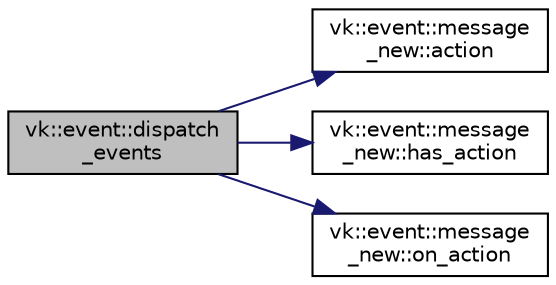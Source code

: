 digraph "vk::event::dispatch_events"
{
 // LATEX_PDF_SIZE
  edge [fontname="Helvetica",fontsize="10",labelfontname="Helvetica",labelfontsize="10"];
  node [fontname="Helvetica",fontsize="10",shape=record];
  rankdir="LR";
  Node1 [label="vk::event::dispatch\l_events",height=0.2,width=0.4,color="black", fillcolor="grey75", style="filled", fontcolor="black",tooltip=" "];
  Node1 -> Node2 [color="midnightblue",fontsize="10",style="solid",fontname="Helvetica"];
  Node2 [label="vk::event::message\l_new::action",height=0.2,width=0.4,color="black", fillcolor="white", style="filled",URL="$classvk_1_1event_1_1message__new.html#a749eb42ce73c6218c632f0cd3fd02ae6",tooltip=" "];
  Node1 -> Node3 [color="midnightblue",fontsize="10",style="solid",fontname="Helvetica"];
  Node3 [label="vk::event::message\l_new::has_action",height=0.2,width=0.4,color="black", fillcolor="white", style="filled",URL="$classvk_1_1event_1_1message__new.html#a1b5c2d16241faa474a1d5c1aa66cadf4",tooltip=" "];
  Node1 -> Node4 [color="midnightblue",fontsize="10",style="solid",fontname="Helvetica"];
  Node4 [label="vk::event::message\l_new::on_action",height=0.2,width=0.4,color="black", fillcolor="white", style="filled",URL="$classvk_1_1event_1_1message__new.html#abb43f3c812808c5a30a72e746d024743",tooltip=" "];
}
